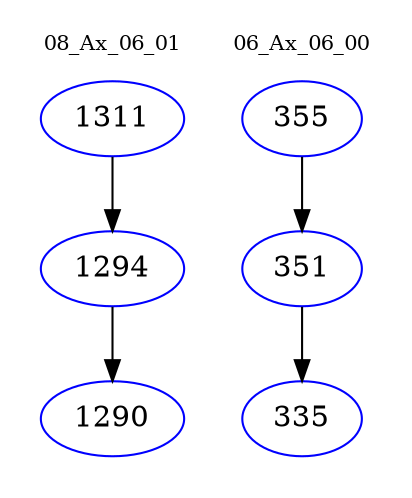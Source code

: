 digraph{
subgraph cluster_0 {
color = white
label = "08_Ax_06_01";
fontsize=10;
T0_1311 [label="1311", color="blue"]
T0_1311 -> T0_1294 [color="black"]
T0_1294 [label="1294", color="blue"]
T0_1294 -> T0_1290 [color="black"]
T0_1290 [label="1290", color="blue"]
}
subgraph cluster_1 {
color = white
label = "06_Ax_06_00";
fontsize=10;
T1_355 [label="355", color="blue"]
T1_355 -> T1_351 [color="black"]
T1_351 [label="351", color="blue"]
T1_351 -> T1_335 [color="black"]
T1_335 [label="335", color="blue"]
}
}
